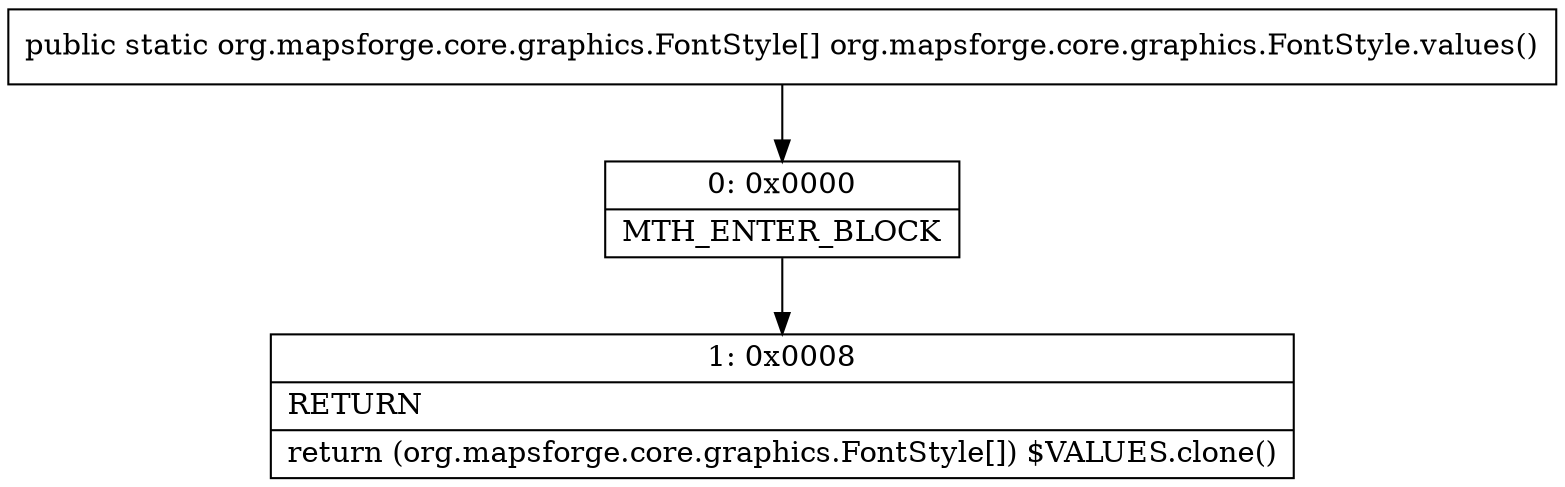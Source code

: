 digraph "CFG fororg.mapsforge.core.graphics.FontStyle.values()[Lorg\/mapsforge\/core\/graphics\/FontStyle;" {
Node_0 [shape=record,label="{0\:\ 0x0000|MTH_ENTER_BLOCK\l}"];
Node_1 [shape=record,label="{1\:\ 0x0008|RETURN\l|return (org.mapsforge.core.graphics.FontStyle[]) $VALUES.clone()\l}"];
MethodNode[shape=record,label="{public static org.mapsforge.core.graphics.FontStyle[] org.mapsforge.core.graphics.FontStyle.values() }"];
MethodNode -> Node_0;
Node_0 -> Node_1;
}

